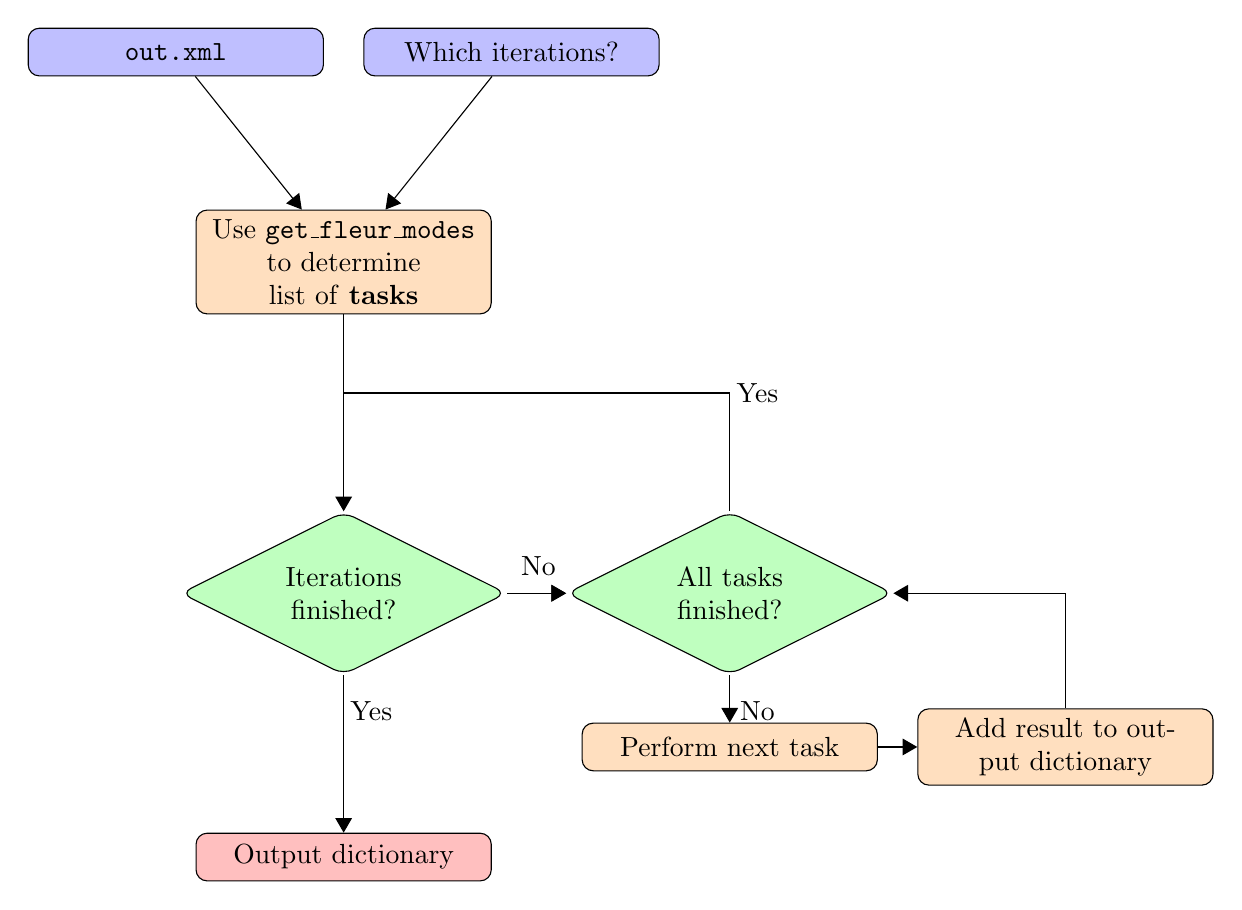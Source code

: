[
    >=triangle 60,              
    start chain=going below,    
    node distance=6mm and 30mm, 
    every join/.style={norm},
    ]
\tikzset{
  base/.style={draw, on chain, on grid, align=center, minimum height=4ex},
  proc/.style={base, rounded corners, text width=10em},
  large/.style={base, rounded corners, text width=30em},
  test/.style={base, rounded corners, aspect=2, text width=8em},
  small/.style={proc, rounded corners,text width=6em},
  decision/.style={proc, diamond,text width=6em, aspect=2},
  % coord node style is used for placing corners of connecting lines
  coord/.style={coordinate, on chain, on grid, node distance=6mm and 55mm},
  % nmark node style is used for coordinate debugging marks
  nmark/.style={draw, cyan, circle, font={\sffamily\bfseries}},
  % -------------------------------------------------
  % Connector line styles for different parts of the diagram
  norm/.style={->, draw},
  free/.style={->, draw},
  cong/.style={->, draw},
  it/.style={font={\small\itshape}}
}

\node[proc, fill=blue!25] (file) {\texttt{out.xml}};
\node[proc, fill=blue!25, right=0.5 of file.east] (iterations) {Which iterations?};

\node[proc, fill=orange!25, below=2 of $(file)!0.5!(iterations)$] (tasks) {
    Use \texttt{get\_fleur\_modes}\\
    to determine list of \textbf{tasks}
};
\node[decision, fill=green!25, join, below=2.5 of tasks.south] (iterations-done) {
    Iterations finished?
};
\node[decision, fill=green!25, join, right=0.75 of iterations-done.east] (tasks-done) {
    All tasks finished?
};
\node[proc, fill=orange!25] (task) {
    Perform next task
};
\node[proc, fill=orange!25, join, right=0.5 of task.east] (add) {
    Add result to output dictionary
};

\node[coord, above= 1.5 of tasks-done.north] (c1) {};


\node[proc, fill=red!25, below=2 of iterations-done.south] (out) {
    Output dictionary
};

\draw [->,black]  (file) edge (tasks);
\draw [->,black]  (iterations) edge (tasks);
\draw [-,black] (tasks-done.north) -- (c1) node[xshift=1em] {Yes} -- (c1-|iterations-done.north);
\draw [->,black]  (tasks-done) edge (task) node[yshift=-1.5cm, xshift=1em] {No};
\draw [->,black] (add.north) -- (add.north|-tasks-done) -- (tasks-done.east);
\draw [->,black] (iterations-done.east) -- (tasks-done.west) node[xshift=-1em,yshift=1em] {No};
\draw [->,black]  (iterations-done) edge (out) node[xshift=1em,yshift=-1.5cm] {Yes};

